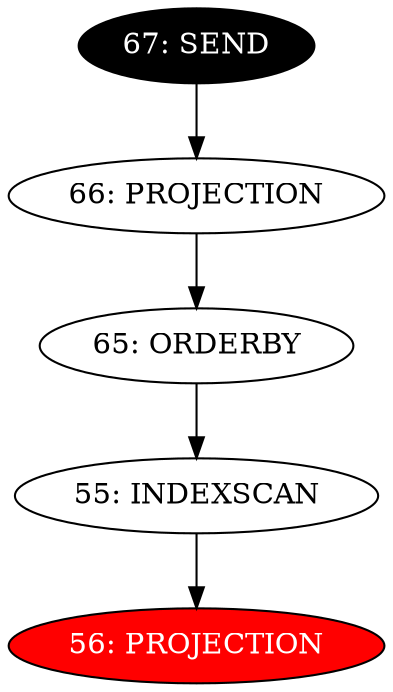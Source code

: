 digraph name {
55 [label="55: INDEXSCAN" ];
55 -> 56;
56 [label="56: PROJECTION" fontcolor="white" style="filled" fillcolor="red"];
65 [label="65: ORDERBY" ];
65 -> 55;
66 [label="66: PROJECTION" ];
66 -> 65;
67 [label="67: SEND" fontcolor="white" style="filled" fillcolor="black"];
67 -> 66;

}

